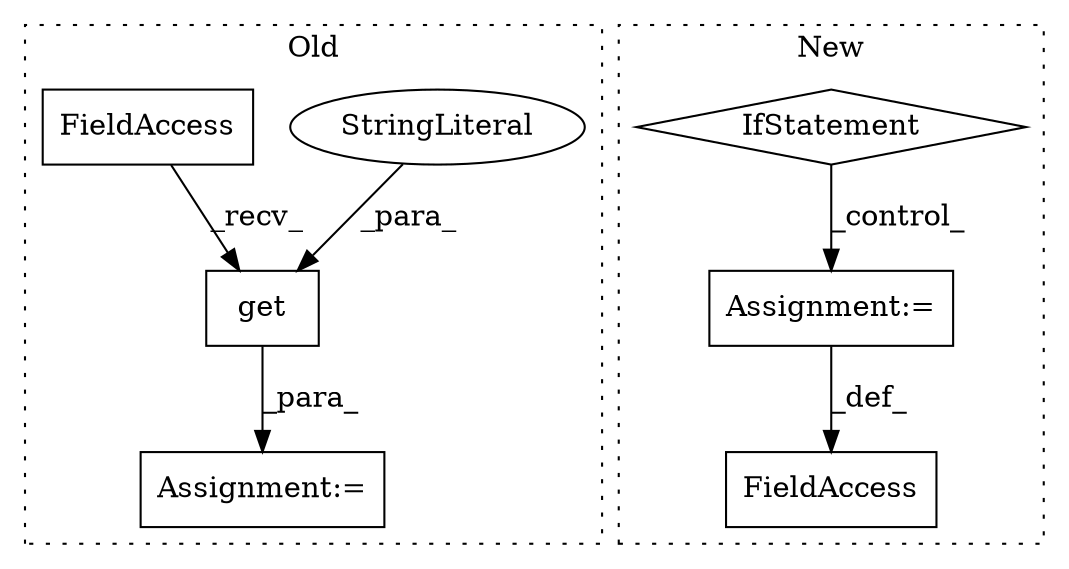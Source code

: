 digraph G {
subgraph cluster0 {
1 [label="get" a="32" s="1207,1233" l="4,1" shape="box"];
3 [label="Assignment:=" a="7" s="1199" l="1" shape="box"];
4 [label="StringLiteral" a="45" s="1211" l="10" shape="ellipse"];
7 [label="FieldAccess" a="22" s="1200" l="6" shape="box"];
label = "Old";
style="dotted";
}
subgraph cluster1 {
2 [label="IfStatement" a="25" s="2492,2518" l="4,2" shape="diamond"];
5 [label="Assignment:=" a="7" s="2534" l="1" shape="box"];
6 [label="FieldAccess" a="22" s="2685" l="4" shape="box"];
label = "New";
style="dotted";
}
1 -> 3 [label="_para_"];
2 -> 5 [label="_control_"];
4 -> 1 [label="_para_"];
5 -> 6 [label="_def_"];
7 -> 1 [label="_recv_"];
}
